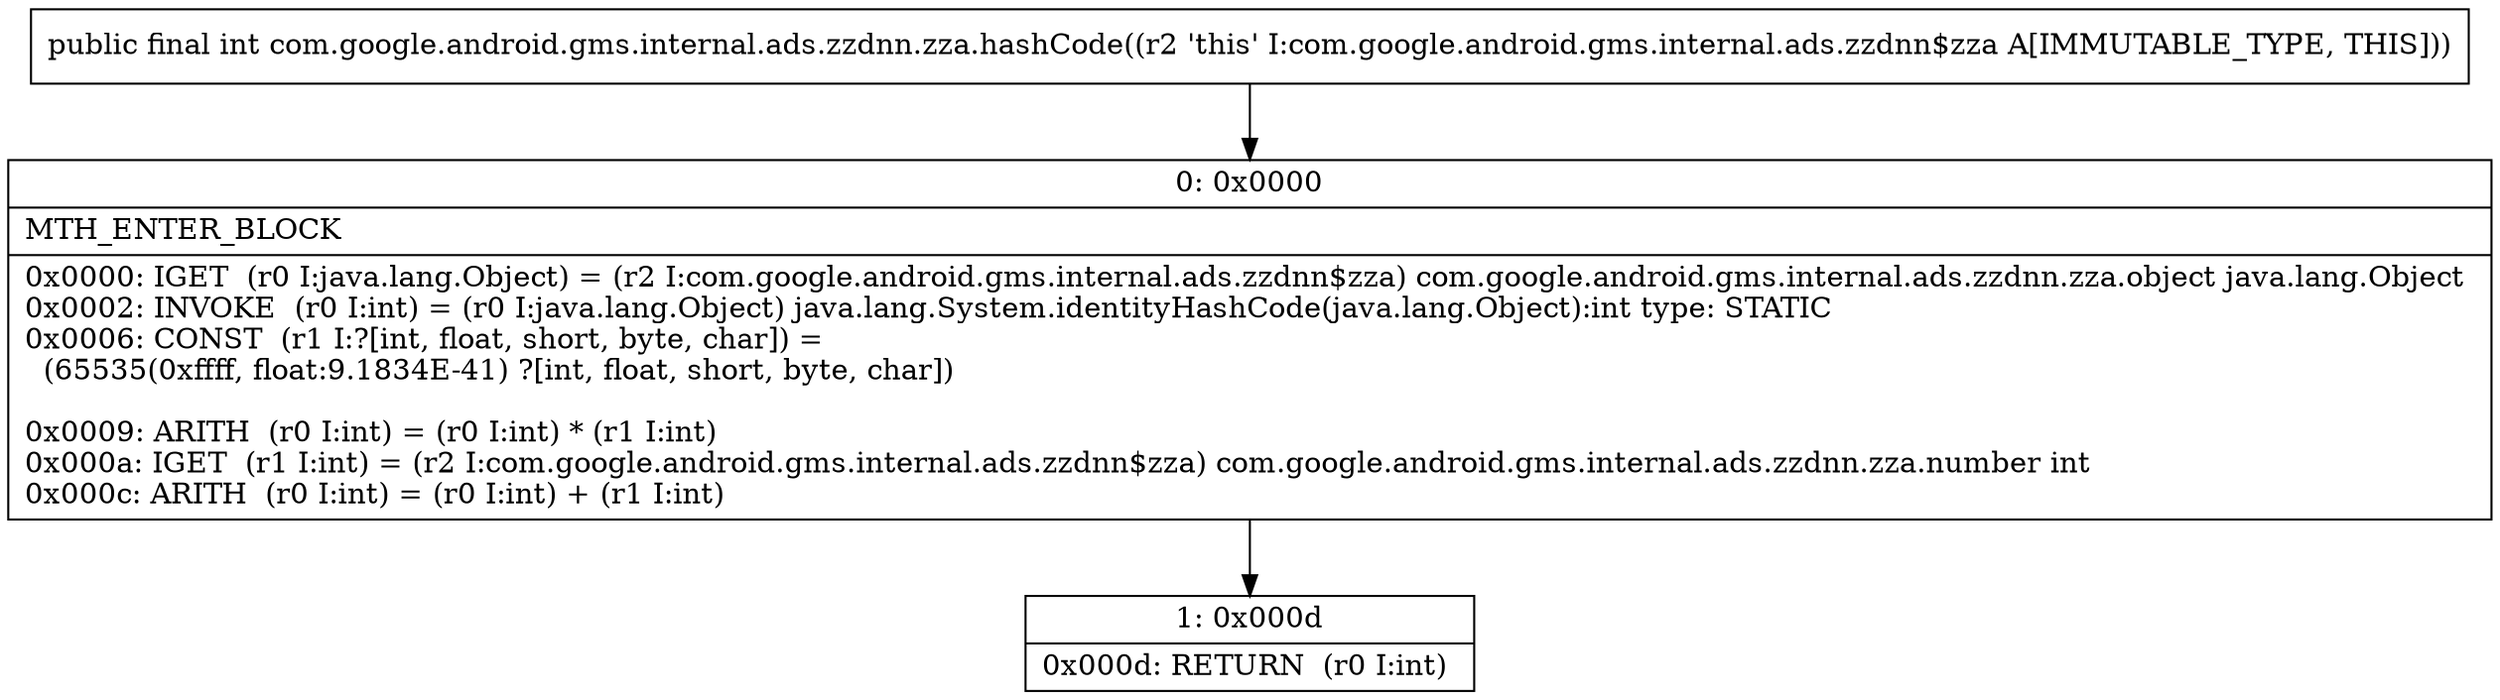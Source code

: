 digraph "CFG forcom.google.android.gms.internal.ads.zzdnn.zza.hashCode()I" {
Node_0 [shape=record,label="{0\:\ 0x0000|MTH_ENTER_BLOCK\l|0x0000: IGET  (r0 I:java.lang.Object) = (r2 I:com.google.android.gms.internal.ads.zzdnn$zza) com.google.android.gms.internal.ads.zzdnn.zza.object java.lang.Object \l0x0002: INVOKE  (r0 I:int) = (r0 I:java.lang.Object) java.lang.System.identityHashCode(java.lang.Object):int type: STATIC \l0x0006: CONST  (r1 I:?[int, float, short, byte, char]) = \l  (65535(0xffff, float:9.1834E\-41) ?[int, float, short, byte, char])\l \l0x0009: ARITH  (r0 I:int) = (r0 I:int) * (r1 I:int) \l0x000a: IGET  (r1 I:int) = (r2 I:com.google.android.gms.internal.ads.zzdnn$zza) com.google.android.gms.internal.ads.zzdnn.zza.number int \l0x000c: ARITH  (r0 I:int) = (r0 I:int) + (r1 I:int) \l}"];
Node_1 [shape=record,label="{1\:\ 0x000d|0x000d: RETURN  (r0 I:int) \l}"];
MethodNode[shape=record,label="{public final int com.google.android.gms.internal.ads.zzdnn.zza.hashCode((r2 'this' I:com.google.android.gms.internal.ads.zzdnn$zza A[IMMUTABLE_TYPE, THIS])) }"];
MethodNode -> Node_0;
Node_0 -> Node_1;
}

